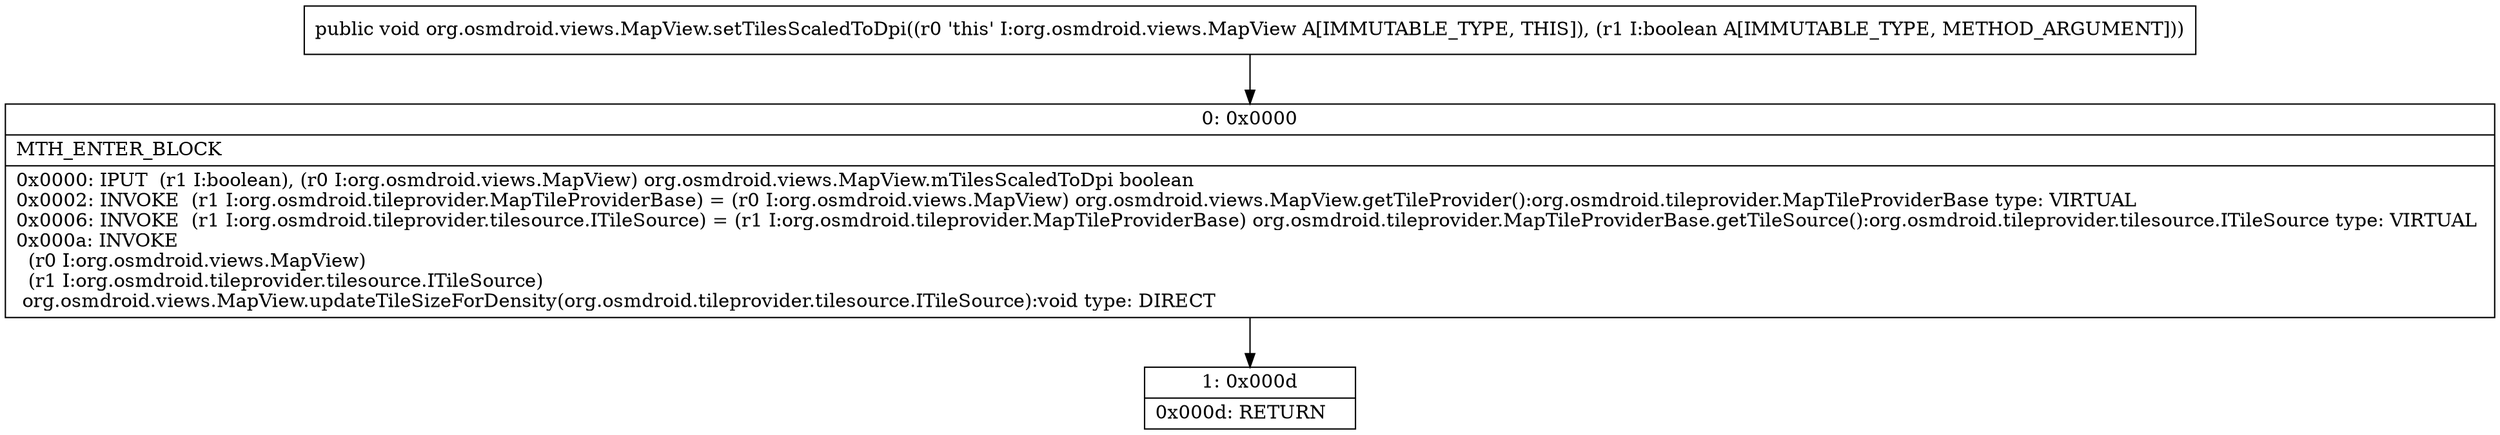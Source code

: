 digraph "CFG fororg.osmdroid.views.MapView.setTilesScaledToDpi(Z)V" {
Node_0 [shape=record,label="{0\:\ 0x0000|MTH_ENTER_BLOCK\l|0x0000: IPUT  (r1 I:boolean), (r0 I:org.osmdroid.views.MapView) org.osmdroid.views.MapView.mTilesScaledToDpi boolean \l0x0002: INVOKE  (r1 I:org.osmdroid.tileprovider.MapTileProviderBase) = (r0 I:org.osmdroid.views.MapView) org.osmdroid.views.MapView.getTileProvider():org.osmdroid.tileprovider.MapTileProviderBase type: VIRTUAL \l0x0006: INVOKE  (r1 I:org.osmdroid.tileprovider.tilesource.ITileSource) = (r1 I:org.osmdroid.tileprovider.MapTileProviderBase) org.osmdroid.tileprovider.MapTileProviderBase.getTileSource():org.osmdroid.tileprovider.tilesource.ITileSource type: VIRTUAL \l0x000a: INVOKE  \l  (r0 I:org.osmdroid.views.MapView)\l  (r1 I:org.osmdroid.tileprovider.tilesource.ITileSource)\l org.osmdroid.views.MapView.updateTileSizeForDensity(org.osmdroid.tileprovider.tilesource.ITileSource):void type: DIRECT \l}"];
Node_1 [shape=record,label="{1\:\ 0x000d|0x000d: RETURN   \l}"];
MethodNode[shape=record,label="{public void org.osmdroid.views.MapView.setTilesScaledToDpi((r0 'this' I:org.osmdroid.views.MapView A[IMMUTABLE_TYPE, THIS]), (r1 I:boolean A[IMMUTABLE_TYPE, METHOD_ARGUMENT])) }"];
MethodNode -> Node_0;
Node_0 -> Node_1;
}

